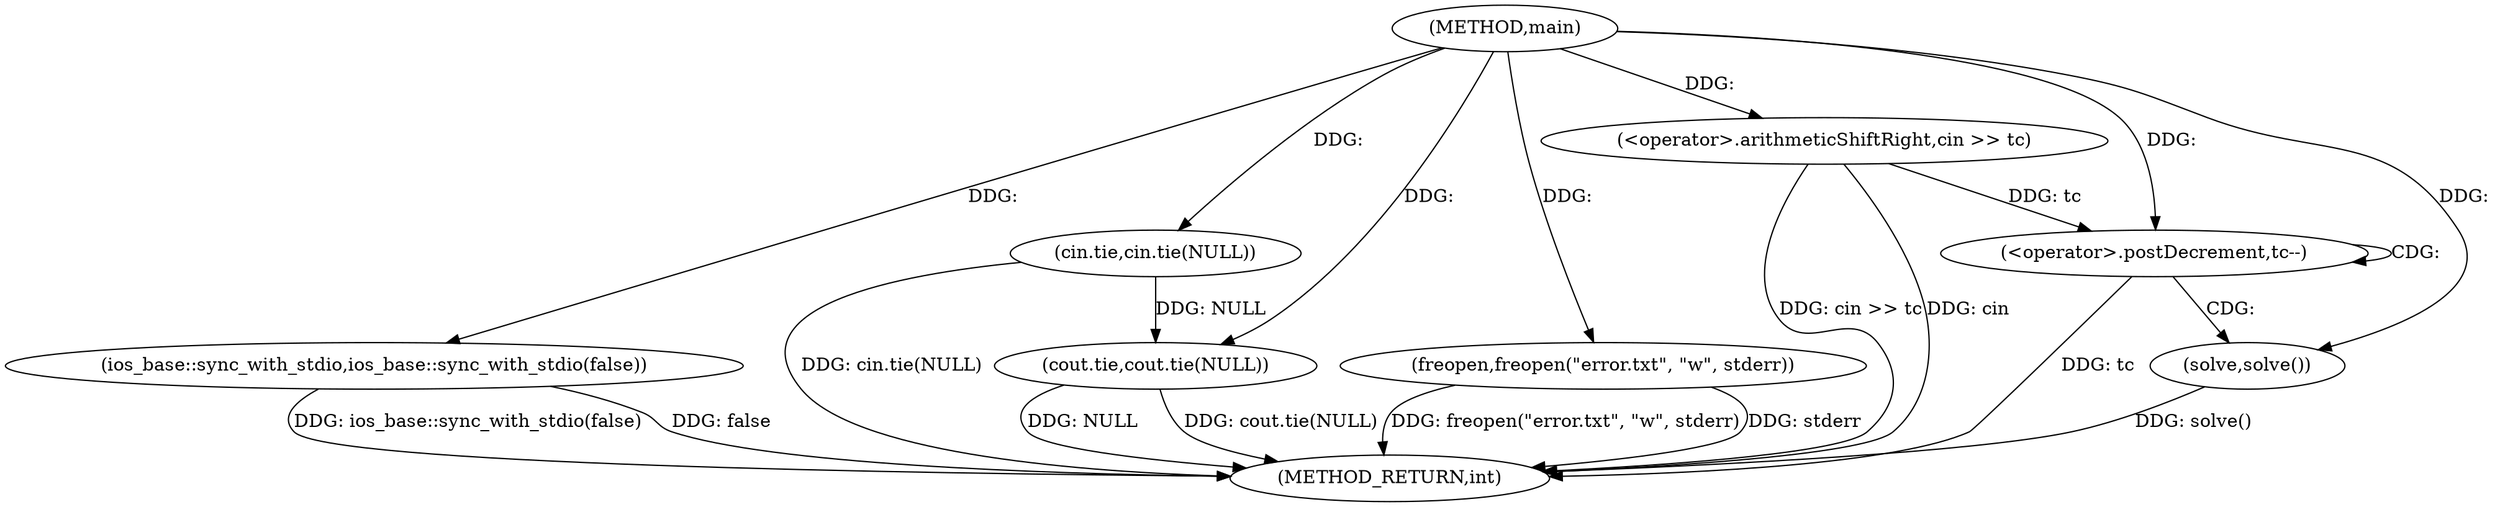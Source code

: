 digraph "main" {  
"1000503" [label = "(METHOD,main)" ]
"1000524" [label = "(METHOD_RETURN,int)" ]
"1000505" [label = "(ios_base::sync_with_stdio,ios_base::sync_with_stdio(false))" ]
"1000507" [label = "(cin.tie,cin.tie(NULL))" ]
"1000509" [label = "(cout.tie,cout.tie(NULL))" ]
"1000511" [label = "(freopen,freopen(\"error.txt\", \"w\", stderr))" ]
"1000516" [label = "(<operator>.arithmeticShiftRight,cin >> tc)" ]
"1000520" [label = "(<operator>.postDecrement,tc--)" ]
"1000523" [label = "(solve,solve())" ]
  "1000505" -> "1000524"  [ label = "DDG: ios_base::sync_with_stdio(false)"] 
  "1000507" -> "1000524"  [ label = "DDG: cin.tie(NULL)"] 
  "1000509" -> "1000524"  [ label = "DDG: NULL"] 
  "1000509" -> "1000524"  [ label = "DDG: cout.tie(NULL)"] 
  "1000511" -> "1000524"  [ label = "DDG: freopen(\"error.txt\", \"w\", stderr)"] 
  "1000516" -> "1000524"  [ label = "DDG: cin >> tc"] 
  "1000520" -> "1000524"  [ label = "DDG: tc"] 
  "1000523" -> "1000524"  [ label = "DDG: solve()"] 
  "1000516" -> "1000524"  [ label = "DDG: cin"] 
  "1000511" -> "1000524"  [ label = "DDG: stderr"] 
  "1000505" -> "1000524"  [ label = "DDG: false"] 
  "1000503" -> "1000505"  [ label = "DDG: "] 
  "1000503" -> "1000507"  [ label = "DDG: "] 
  "1000507" -> "1000509"  [ label = "DDG: NULL"] 
  "1000503" -> "1000509"  [ label = "DDG: "] 
  "1000503" -> "1000511"  [ label = "DDG: "] 
  "1000503" -> "1000516"  [ label = "DDG: "] 
  "1000516" -> "1000520"  [ label = "DDG: tc"] 
  "1000503" -> "1000520"  [ label = "DDG: "] 
  "1000503" -> "1000523"  [ label = "DDG: "] 
  "1000520" -> "1000520"  [ label = "CDG: "] 
  "1000520" -> "1000523"  [ label = "CDG: "] 
}
